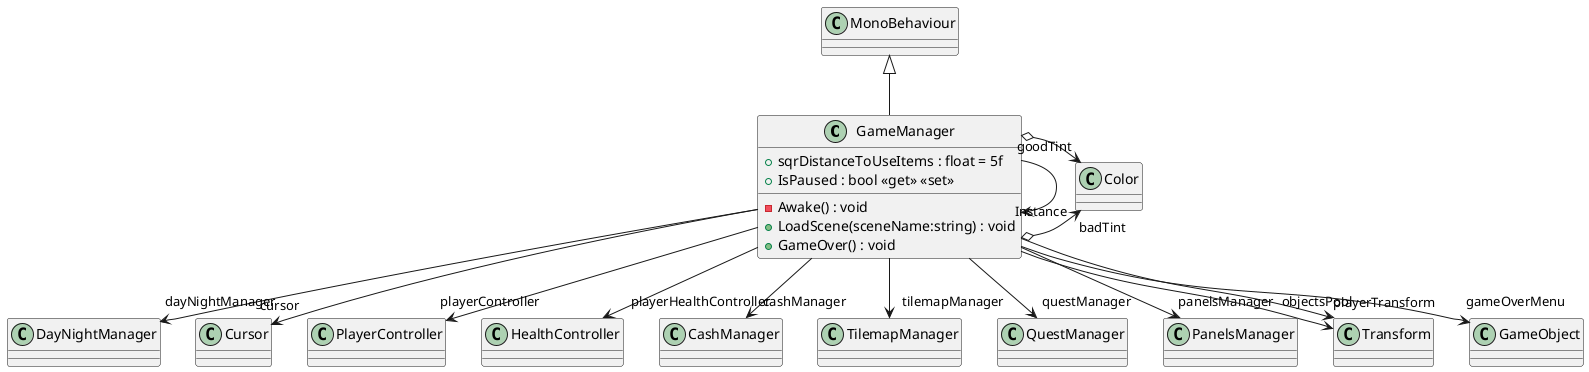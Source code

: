 @startuml
class GameManager {
    + sqrDistanceToUseItems : float = 5f
    + IsPaused : bool <<get>> <<set>>
    - Awake() : void
    + LoadScene(sceneName:string) : void
    + GameOver() : void
}
MonoBehaviour <|-- GameManager
GameManager --> "Instance" GameManager
GameManager --> "dayNightManager" DayNightManager
GameManager --> "cursor" Cursor
GameManager --> "playerController" PlayerController
GameManager --> "playerHealthController" HealthController
GameManager --> "cashManager" CashManager
GameManager --> "tilemapManager" TilemapManager
GameManager --> "questManager" QuestManager
GameManager --> "panelsManager" PanelsManager
GameManager --> "playerTransform" Transform
GameManager --> "objectsPool" Transform
GameManager o-> "badTint" Color
GameManager o-> "goodTint" Color
GameManager --> "gameOverMenu" GameObject
@enduml
